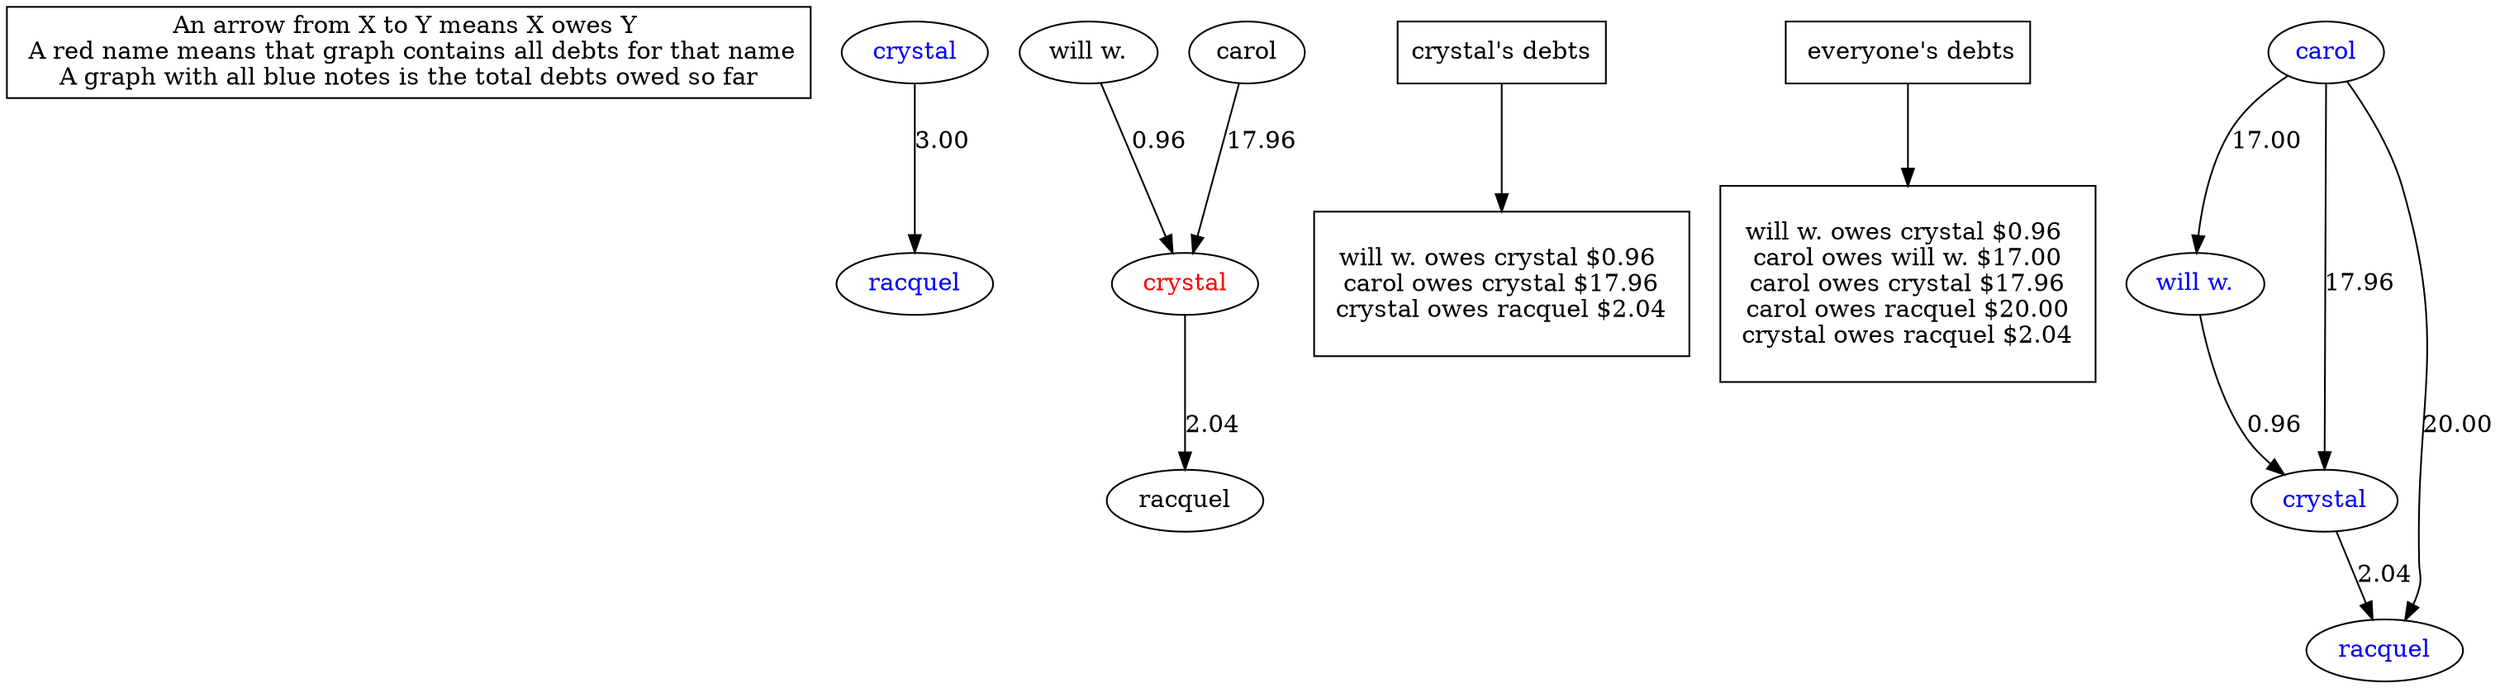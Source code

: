 digraph G{
info [shape = box label="An arrow from X to Y means X owes Y 
 A red name means that graph contains all debts for that name
A graph with all blue notes is the total debts owed so far"]
1 [label = "crystal"];
2 [label = "racquel"];
1->2 [label = "3.00"];
1 [fontcolor = "blue"];
2 [fontcolor = "blue"];
4 [label = "will w."];
3 [label = "crystal"];
4->3 [label = "0.96"];
6 [label = "carol"];
3 [label = "crystal"];
6->3 [label = "17.96"];
3 [label = "crystal"];
8 [label = "racquel"];
3->8 [label = "2.04"];
3 [fontcolor = "red"];
-1 [shape = box label ="crystal's debts"];
-1.5 [shape = box label ="
will w. owes crystal $0.96 
 carol owes crystal $17.96 
 crystal owes racquel $2.04 
 "];
-1->-1.5;
-2 [shape = box label =" everyone's debts"];
-2.5 [shape = box label ="
will w. owes crystal $0.96 
 carol owes will w. $17.00 
 carol owes crystal $17.96 
 carol owes racquel $20.00 
 crystal owes racquel $2.04 
 "];
-2->-2.5;
9 [label = "will w."];
10 [label = "crystal"];
9->10 [label = "0.96"];
9 [fontcolor = "blue"];
10 [fontcolor = "blue"];
11 [label = "carol"];
9 [label = "will w."];
11->9 [label = "17.00"];
11 [fontcolor = "blue"];
9 [fontcolor = "blue"];
11 [label = "carol"];
10 [label = "crystal"];
11->10 [label = "17.96"];
11 [fontcolor = "blue"];
10 [fontcolor = "blue"];
11 [label = "carol"];
12 [label = "racquel"];
11->12 [label = "20.00"];
11 [fontcolor = "blue"];
12 [fontcolor = "blue"];
10 [label = "crystal"];
12 [label = "racquel"];
10->12 [label = "2.04"];
10 [fontcolor = "blue"];
12 [fontcolor = "blue"];
}
